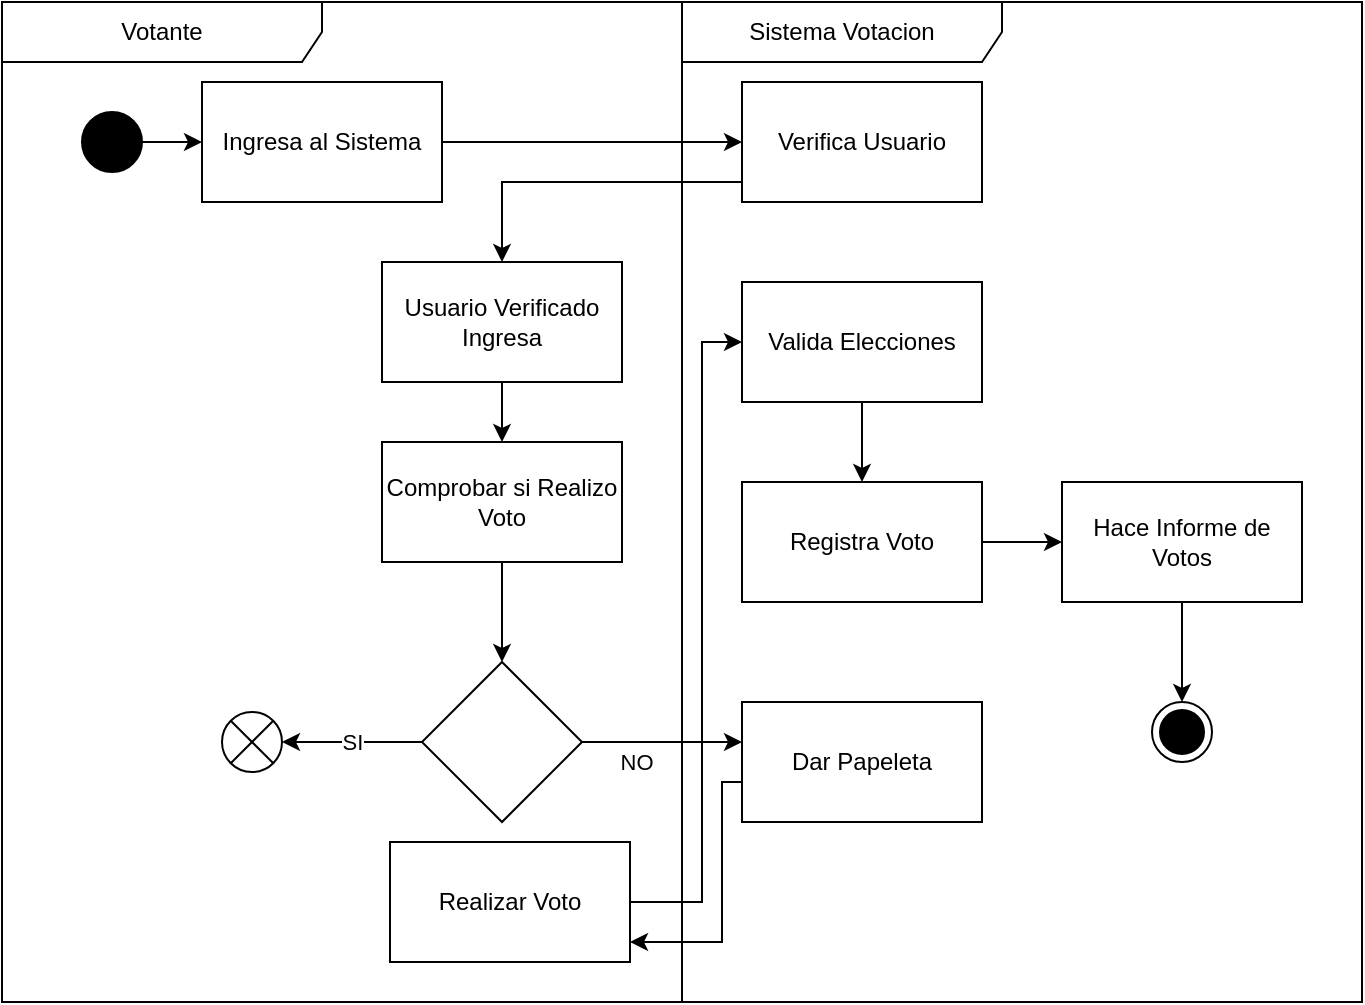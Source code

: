 <mxfile version="21.3.7" type="github">
  <diagram name="Página-1" id="Gpf-qaIa7NJB8zfgSjEI">
    <mxGraphModel dx="978" dy="549" grid="1" gridSize="10" guides="1" tooltips="1" connect="1" arrows="1" fold="1" page="1" pageScale="1" pageWidth="827" pageHeight="1169" math="0" shadow="0">
      <root>
        <mxCell id="0" />
        <mxCell id="1" parent="0" />
        <mxCell id="QGM3a--Py1Pl6MsEmPgr-3" value="" style="edgeStyle=orthogonalEdgeStyle;rounded=0;orthogonalLoop=1;jettySize=auto;html=1;" parent="1" source="QGM3a--Py1Pl6MsEmPgr-1" target="QGM3a--Py1Pl6MsEmPgr-2" edge="1">
          <mxGeometry relative="1" as="geometry" />
        </mxCell>
        <mxCell id="QGM3a--Py1Pl6MsEmPgr-1" value="Usuario Verificado Ingresa" style="rounded=0;whiteSpace=wrap;html=1;" parent="1" vertex="1">
          <mxGeometry x="350" y="190" width="120" height="60" as="geometry" />
        </mxCell>
        <mxCell id="QGM3a--Py1Pl6MsEmPgr-5" value="" style="edgeStyle=orthogonalEdgeStyle;rounded=0;orthogonalLoop=1;jettySize=auto;html=1;" parent="1" source="QGM3a--Py1Pl6MsEmPgr-2" target="QGM3a--Py1Pl6MsEmPgr-4" edge="1">
          <mxGeometry relative="1" as="geometry" />
        </mxCell>
        <mxCell id="QGM3a--Py1Pl6MsEmPgr-2" value="Comprobar si Realizo Voto" style="whiteSpace=wrap;html=1;rounded=0;" parent="1" vertex="1">
          <mxGeometry x="350" y="280" width="120" height="60" as="geometry" />
        </mxCell>
        <mxCell id="QGM3a--Py1Pl6MsEmPgr-8" value="SI" style="edgeStyle=orthogonalEdgeStyle;rounded=0;orthogonalLoop=1;jettySize=auto;html=1;" parent="1" source="QGM3a--Py1Pl6MsEmPgr-4" target="QGM3a--Py1Pl6MsEmPgr-6" edge="1">
          <mxGeometry relative="1" as="geometry" />
        </mxCell>
        <mxCell id="QGM3a--Py1Pl6MsEmPgr-10" value="NO" style="edgeStyle=orthogonalEdgeStyle;rounded=0;orthogonalLoop=1;jettySize=auto;html=1;" parent="1" source="QGM3a--Py1Pl6MsEmPgr-4" target="QGM3a--Py1Pl6MsEmPgr-9" edge="1">
          <mxGeometry x="-0.333" y="-10" relative="1" as="geometry">
            <Array as="points">
              <mxPoint x="540" y="420" />
              <mxPoint x="540" y="420" />
            </Array>
            <mxPoint as="offset" />
          </mxGeometry>
        </mxCell>
        <mxCell id="QGM3a--Py1Pl6MsEmPgr-4" value="" style="rhombus;whiteSpace=wrap;html=1;" parent="1" vertex="1">
          <mxGeometry x="370" y="390" width="80" height="80" as="geometry" />
        </mxCell>
        <mxCell id="QGM3a--Py1Pl6MsEmPgr-6" value="" style="shape=sumEllipse;perimeter=ellipsePerimeter;html=1;backgroundOutline=1;" parent="1" vertex="1">
          <mxGeometry x="270" y="415" width="30" height="30" as="geometry" />
        </mxCell>
        <mxCell id="ztRZqyPgl4N2u4Ldu0n9-15" value="" style="edgeStyle=orthogonalEdgeStyle;rounded=0;orthogonalLoop=1;jettySize=auto;html=1;" edge="1" parent="1" source="QGM3a--Py1Pl6MsEmPgr-9" target="ztRZqyPgl4N2u4Ldu0n9-14">
          <mxGeometry relative="1" as="geometry">
            <Array as="points">
              <mxPoint x="520" y="450" />
              <mxPoint x="520" y="530" />
            </Array>
          </mxGeometry>
        </mxCell>
        <mxCell id="QGM3a--Py1Pl6MsEmPgr-9" value="Dar Papeleta" style="whiteSpace=wrap;html=1;" parent="1" vertex="1">
          <mxGeometry x="530" y="410" width="120" height="60" as="geometry" />
        </mxCell>
        <mxCell id="QGM3a--Py1Pl6MsEmPgr-14" value="" style="edgeStyle=orthogonalEdgeStyle;rounded=0;orthogonalLoop=1;jettySize=auto;html=1;" parent="1" source="QGM3a--Py1Pl6MsEmPgr-12" target="QGM3a--Py1Pl6MsEmPgr-13" edge="1">
          <mxGeometry relative="1" as="geometry" />
        </mxCell>
        <mxCell id="QGM3a--Py1Pl6MsEmPgr-12" value="Valida Elecciones" style="rounded=0;whiteSpace=wrap;html=1;" parent="1" vertex="1">
          <mxGeometry x="530" y="200" width="120" height="60" as="geometry" />
        </mxCell>
        <mxCell id="QGM3a--Py1Pl6MsEmPgr-16" value="" style="edgeStyle=orthogonalEdgeStyle;rounded=0;orthogonalLoop=1;jettySize=auto;html=1;" parent="1" source="QGM3a--Py1Pl6MsEmPgr-13" target="QGM3a--Py1Pl6MsEmPgr-15" edge="1">
          <mxGeometry relative="1" as="geometry" />
        </mxCell>
        <mxCell id="QGM3a--Py1Pl6MsEmPgr-13" value="Registra Voto" style="whiteSpace=wrap;html=1;rounded=0;" parent="1" vertex="1">
          <mxGeometry x="530" y="300" width="120" height="60" as="geometry" />
        </mxCell>
        <mxCell id="QGM3a--Py1Pl6MsEmPgr-18" value="" style="edgeStyle=orthogonalEdgeStyle;rounded=0;orthogonalLoop=1;jettySize=auto;html=1;" parent="1" source="QGM3a--Py1Pl6MsEmPgr-15" target="QGM3a--Py1Pl6MsEmPgr-17" edge="1">
          <mxGeometry relative="1" as="geometry" />
        </mxCell>
        <mxCell id="QGM3a--Py1Pl6MsEmPgr-15" value="Hace Informe de Votos" style="whiteSpace=wrap;html=1;rounded=0;" parent="1" vertex="1">
          <mxGeometry x="690" y="300" width="120" height="60" as="geometry" />
        </mxCell>
        <mxCell id="QGM3a--Py1Pl6MsEmPgr-17" value="" style="ellipse;html=1;shape=endState;fillColor=strokeColor;" parent="1" vertex="1">
          <mxGeometry x="735" y="410" width="30" height="30" as="geometry" />
        </mxCell>
        <mxCell id="ztRZqyPgl4N2u4Ldu0n9-10" style="edgeStyle=orthogonalEdgeStyle;rounded=0;orthogonalLoop=1;jettySize=auto;html=1;entryX=0.5;entryY=0;entryDx=0;entryDy=0;" edge="1" parent="1" source="ztRZqyPgl4N2u4Ldu0n9-5" target="QGM3a--Py1Pl6MsEmPgr-1">
          <mxGeometry relative="1" as="geometry">
            <Array as="points">
              <mxPoint x="410" y="150" />
            </Array>
          </mxGeometry>
        </mxCell>
        <mxCell id="ztRZqyPgl4N2u4Ldu0n9-5" value="Verifica Usuario" style="rounded=0;whiteSpace=wrap;html=1;" vertex="1" parent="1">
          <mxGeometry x="530" y="100" width="120" height="60" as="geometry" />
        </mxCell>
        <mxCell id="ztRZqyPgl4N2u4Ldu0n9-9" style="edgeStyle=orthogonalEdgeStyle;rounded=0;orthogonalLoop=1;jettySize=auto;html=1;" edge="1" parent="1" source="ztRZqyPgl4N2u4Ldu0n9-6" target="ztRZqyPgl4N2u4Ldu0n9-5">
          <mxGeometry relative="1" as="geometry" />
        </mxCell>
        <mxCell id="ztRZqyPgl4N2u4Ldu0n9-6" value="Ingresa al Sistema" style="rounded=0;whiteSpace=wrap;html=1;" vertex="1" parent="1">
          <mxGeometry x="260" y="100" width="120" height="60" as="geometry" />
        </mxCell>
        <mxCell id="ztRZqyPgl4N2u4Ldu0n9-12" value="" style="edgeStyle=orthogonalEdgeStyle;rounded=0;orthogonalLoop=1;jettySize=auto;html=1;" edge="1" parent="1" source="ztRZqyPgl4N2u4Ldu0n9-11" target="ztRZqyPgl4N2u4Ldu0n9-6">
          <mxGeometry relative="1" as="geometry" />
        </mxCell>
        <mxCell id="ztRZqyPgl4N2u4Ldu0n9-11" value="" style="ellipse;fillColor=strokeColor;html=1;" vertex="1" parent="1">
          <mxGeometry x="200" y="115" width="30" height="30" as="geometry" />
        </mxCell>
        <mxCell id="ztRZqyPgl4N2u4Ldu0n9-16" style="edgeStyle=orthogonalEdgeStyle;rounded=0;orthogonalLoop=1;jettySize=auto;html=1;entryX=0;entryY=0.5;entryDx=0;entryDy=0;" edge="1" parent="1" source="ztRZqyPgl4N2u4Ldu0n9-14" target="QGM3a--Py1Pl6MsEmPgr-12">
          <mxGeometry relative="1" as="geometry">
            <Array as="points">
              <mxPoint x="510" y="510" />
              <mxPoint x="510" y="230" />
            </Array>
          </mxGeometry>
        </mxCell>
        <mxCell id="ztRZqyPgl4N2u4Ldu0n9-14" value="Realizar Voto" style="whiteSpace=wrap;html=1;" vertex="1" parent="1">
          <mxGeometry x="354" y="480" width="120" height="60" as="geometry" />
        </mxCell>
        <mxCell id="ztRZqyPgl4N2u4Ldu0n9-18" value="Votante" style="shape=umlFrame;whiteSpace=wrap;html=1;pointerEvents=0;recursiveResize=0;container=1;collapsible=0;width=160;" vertex="1" parent="1">
          <mxGeometry x="160" y="60" width="340" height="500" as="geometry" />
        </mxCell>
        <mxCell id="ztRZqyPgl4N2u4Ldu0n9-19" value="Sistema Votacion" style="shape=umlFrame;whiteSpace=wrap;html=1;pointerEvents=0;recursiveResize=0;container=1;collapsible=0;width=160;" vertex="1" parent="1">
          <mxGeometry x="500" y="60" width="340" height="500" as="geometry" />
        </mxCell>
      </root>
    </mxGraphModel>
  </diagram>
</mxfile>
